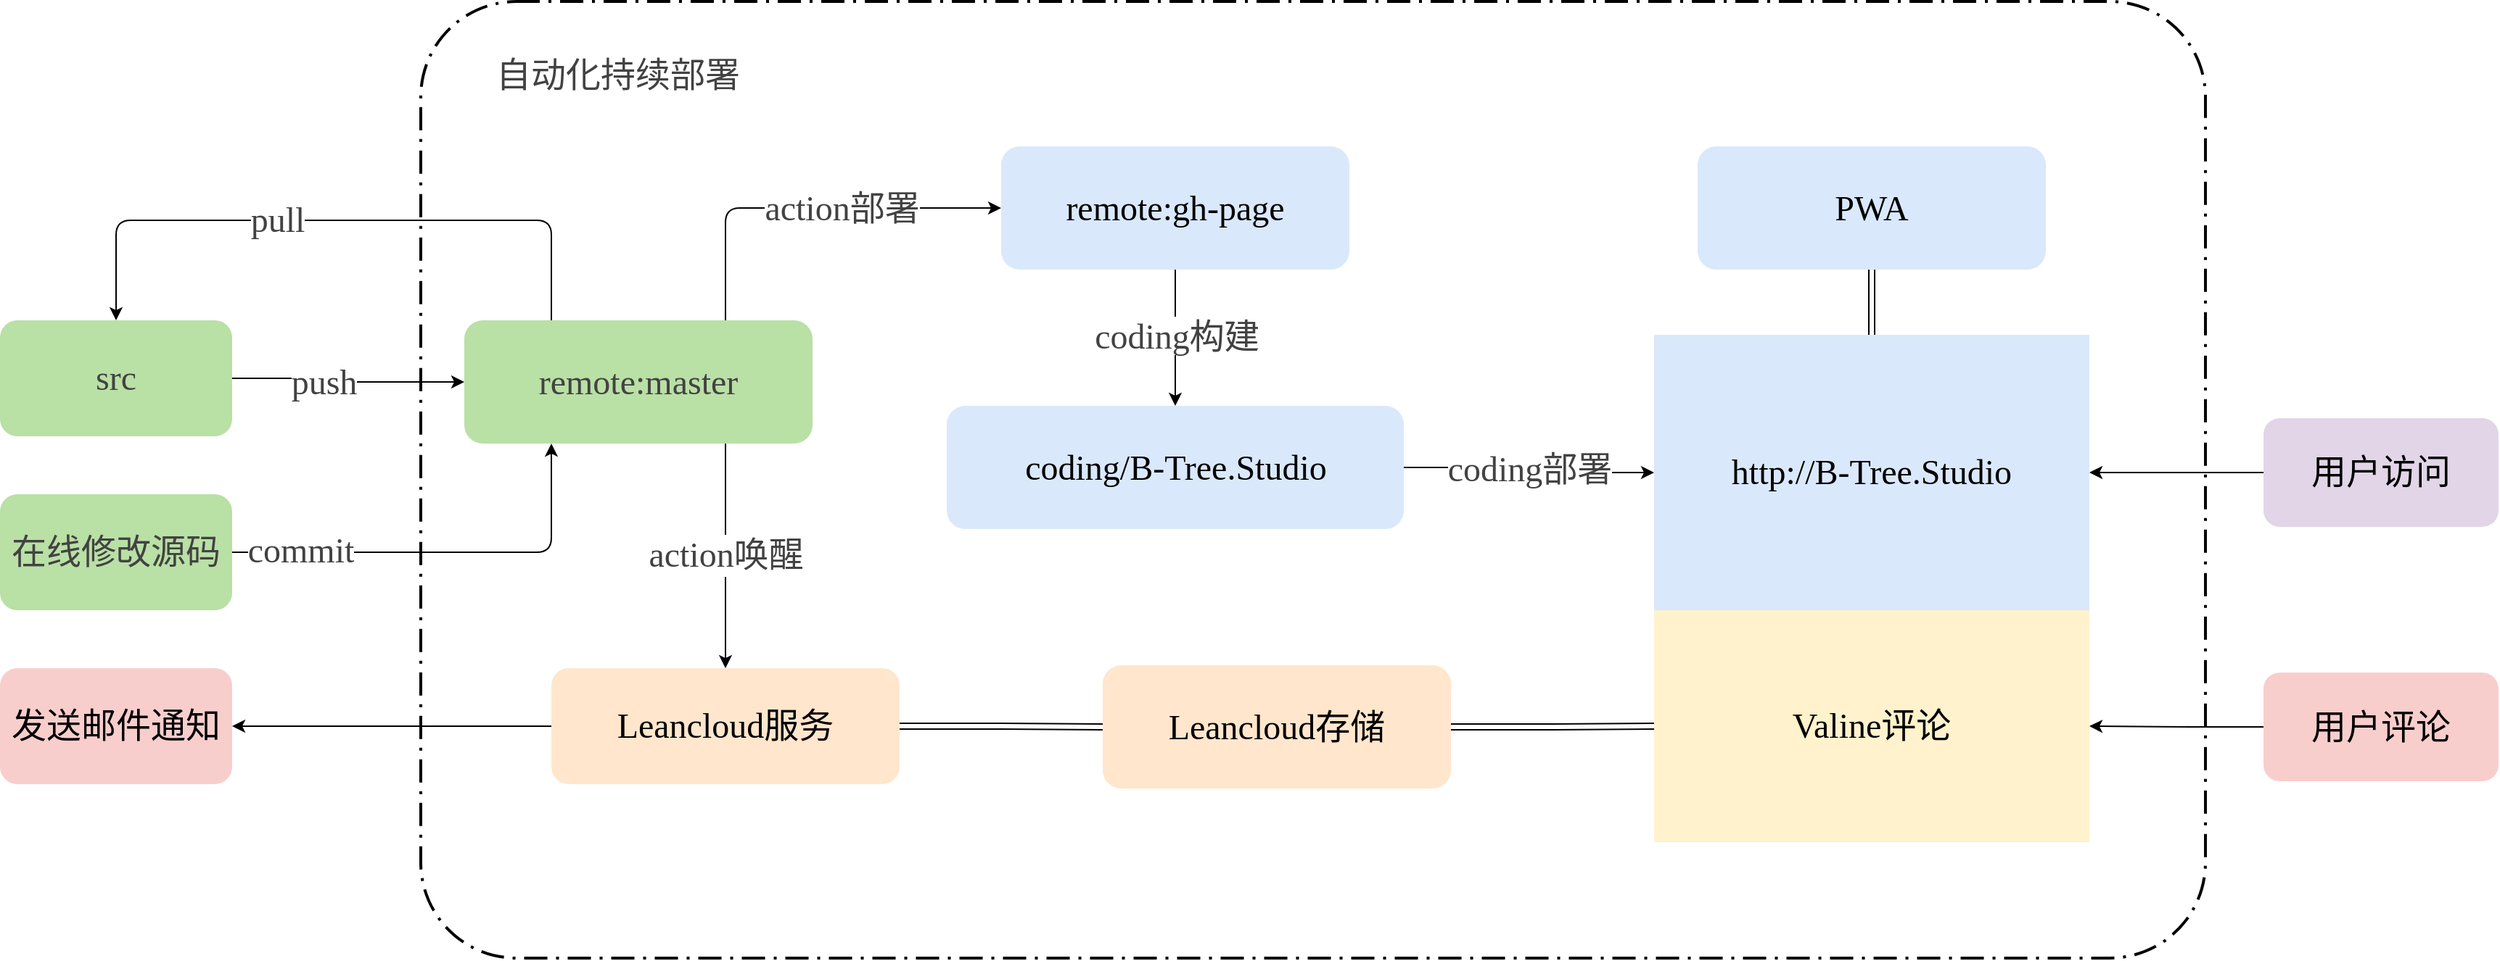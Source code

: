 <mxfile version="12.2.4" pages="1"><diagram id="kp90Vj-3qUzmA1Y5BRlU" name="第 1 页"><mxGraphModel dx="310" dy="990" grid="1" gridSize="10" guides="1" tooltips="1" connect="1" arrows="1" fold="1" page="1" pageScale="1" pageWidth="980" pageHeight="690" math="0" shadow="0"><root><mxCell id="0"/><mxCell id="1" parent="0"/><mxCell id="23" value="自动化持续部署" style="rounded=1;arcSize=10;dashed=1;strokeColor=#000000;fillColor=none;gradientColor=none;dashPattern=8 3 1 3;strokeWidth=2;glass=0;comic=0;fontFamily=PingFang SC;fontSize=24;fontColor=#424242;html=1;align=left;verticalAlign=top;spacingTop=30;spacingLeft=50;" parent="1" vertex="1"><mxGeometry x="370" y="-20" width="1230" height="660" as="geometry"/></mxCell><mxCell id="8" value="" style="edgeStyle=orthogonalEdgeStyle;rounded=0;orthogonalLoop=1;jettySize=auto;html=1;fontFamily=PingFang SC;fontSize=24;fontColor=#424242;" parent="1" source="2" target="7" edge="1"><mxGeometry relative="1" as="geometry"/></mxCell><mxCell id="10" value="push" style="text;html=1;resizable=0;points=[];align=center;verticalAlign=middle;labelBackgroundColor=#ffffff;fontSize=24;fontFamily=PingFang SC;fontColor=#424242;" parent="8" vertex="1" connectable="0"><mxGeometry x="0.02" y="-1" relative="1" as="geometry"><mxPoint x="-18" y="-1" as="offset"/></mxGeometry></mxCell><mxCell id="2" value="src" style="rounded=1;whiteSpace=wrap;html=1;fillColor=#B9E0A5;strokeColor=none;comic=0;glass=0;fontFamily=PingFang SC;fontSize=24;labelBackgroundColor=none;labelBorderColor=none;fontColor=#424242;" parent="1" vertex="1"><mxGeometry x="80" y="200" width="160" height="80" as="geometry"/></mxCell><mxCell id="15" value="" style="edgeStyle=orthogonalEdgeStyle;rounded=1;orthogonalLoop=1;jettySize=auto;html=1;fontFamily=PingFang SC;fontSize=24;fontColor=#424242;entryX=0;entryY=0.5;entryDx=0;entryDy=0;exitX=0.75;exitY=0;exitDx=0;exitDy=0;" parent="1" source="7" target="14" edge="1"><mxGeometry relative="1" as="geometry"/></mxCell><mxCell id="16" value="action部署" style="text;html=1;resizable=0;points=[];align=center;verticalAlign=middle;labelBackgroundColor=#ffffff;fontSize=24;fontFamily=PingFang SC;fontColor=#424242;" parent="15" vertex="1" connectable="0"><mxGeometry x="-0.057" y="-2" relative="1" as="geometry"><mxPoint x="31" y="-2" as="offset"/></mxGeometry></mxCell><mxCell id="19" value="" style="edgeStyle=orthogonalEdgeStyle;rounded=1;orthogonalLoop=1;jettySize=auto;html=1;entryX=0.5;entryY=0;entryDx=0;entryDy=0;fontFamily=PingFang SC;fontSize=24;fontColor=#424242;exitX=0.25;exitY=0;exitDx=0;exitDy=0;" parent="1" source="7" target="2" edge="1"><mxGeometry relative="1" as="geometry"><mxPoint x="300" y="150" as="sourcePoint"/><Array as="points"><mxPoint x="460" y="131"/><mxPoint x="160" y="131"/></Array></mxGeometry></mxCell><mxCell id="20" value="pull" style="text;html=1;resizable=0;points=[];align=center;verticalAlign=middle;labelBackgroundColor=#ffffff;fontSize=24;fontFamily=PingFang SC;fontColor=#424242;" parent="19" vertex="1" connectable="0"><mxGeometry x="0.043" relative="1" as="geometry"><mxPoint x="-30" y="-0.5" as="offset"/></mxGeometry></mxCell><mxCell id="44" style="edgeStyle=orthogonalEdgeStyle;rounded=1;orthogonalLoop=1;jettySize=auto;html=1;exitX=0.75;exitY=1;exitDx=0;exitDy=0;entryX=0.5;entryY=0;entryDx=0;entryDy=0;fontFamily=PingFang SC;fontSize=24;fontColor=#424242;" parent="1" source="7" target="38" edge="1"><mxGeometry relative="1" as="geometry"/></mxCell><mxCell id="45" value="action唤醒" style="text;html=1;resizable=0;points=[];align=center;verticalAlign=middle;labelBackgroundColor=#ffffff;fontSize=24;fontFamily=PingFang SC;fontColor=#424242;" parent="44" vertex="1" connectable="0"><mxGeometry x="0.58" y="1" relative="1" as="geometry"><mxPoint x="-1.5" y="-45.5" as="offset"/></mxGeometry></mxCell><mxCell id="7" value="remote:master" style="rounded=1;whiteSpace=wrap;html=1;fillColor=#B9E0A5;strokeColor=none;comic=0;glass=0;fontFamily=PingFang SC;fontSize=24;labelBackgroundColor=none;labelBorderColor=none;fontColor=#424242;" parent="1" vertex="1"><mxGeometry x="400" y="200" width="240" height="85" as="geometry"/></mxCell><mxCell id="33" value="" style="edgeStyle=orthogonalEdgeStyle;rounded=0;orthogonalLoop=1;jettySize=auto;html=1;fontFamily=PingFang SC;fontSize=24;fontColor=#424242;" parent="1" source="14" target="32" edge="1"><mxGeometry relative="1" as="geometry"/></mxCell><mxCell id="34" value="coding构建" style="text;resizable=0;points=[];align=center;verticalAlign=middle;labelBackgroundColor=#ffffff;fontSize=24;fontFamily=PingFang SC;fontColor=#424242;" parent="33" vertex="1" connectable="0"><mxGeometry x="-0.067" y="1" relative="1" as="geometry"><mxPoint y="-1" as="offset"/></mxGeometry></mxCell><mxCell id="14" value="remote:gh-page" style="rounded=1;whiteSpace=wrap;html=1;fillColor=#dae8fc;strokeColor=none;comic=0;glass=0;fontFamily=PingFang SC;fontSize=24;labelBackgroundColor=none;labelBorderColor=none;" parent="1" vertex="1"><mxGeometry x="770" y="80" width="240" height="85" as="geometry"/></mxCell><mxCell id="72" style="edgeStyle=orthogonalEdgeStyle;rounded=1;orthogonalLoop=1;jettySize=auto;html=1;exitX=0;exitY=0.5;exitDx=0;exitDy=0;entryX=1;entryY=0.5;entryDx=0;entryDy=0;startArrow=none;startFill=0;fontFamily=PingFang SC;fontSize=24;fontColor=#424242;" parent="1" source="38" target="61" edge="1"><mxGeometry relative="1" as="geometry"/></mxCell><mxCell id="75" style="edgeStyle=orthogonalEdgeStyle;rounded=1;orthogonalLoop=1;jettySize=auto;html=1;exitX=1;exitY=0.5;exitDx=0;exitDy=0;entryX=0;entryY=0.5;entryDx=0;entryDy=0;startArrow=none;startFill=0;fontFamily=PingFang SC;fontSize=24;fontColor=#424242;shape=link;" parent="1" source="38" target="47" edge="1"><mxGeometry relative="1" as="geometry"/></mxCell><mxCell id="38" value="Leancloud服务" style="rounded=1;whiteSpace=wrap;html=1;fillColor=#ffe6cc;strokeColor=none;comic=0;glass=0;fontFamily=PingFang SC;fontSize=24;labelBackgroundColor=none;labelBorderColor=none;" parent="1" vertex="1"><mxGeometry x="460" y="440" width="240" height="80" as="geometry"/></mxCell><mxCell id="61" value="发送邮件通知" style="rounded=1;whiteSpace=wrap;html=1;fillColor=#f8cecc;strokeColor=none;comic=0;glass=0;fontFamily=PingFang SC;fontSize=24;labelBackgroundColor=none;labelBorderColor=none;" parent="1" vertex="1"><mxGeometry x="80" y="440" width="160" height="80" as="geometry"/></mxCell><mxCell id="53" style="edgeStyle=orthogonalEdgeStyle;rounded=0;orthogonalLoop=1;jettySize=auto;html=1;exitX=1;exitY=0.5;exitDx=0;exitDy=0;entryX=0;entryY=0.5;entryDx=0;entryDy=0;fontFamily=PingFang SC;fontSize=24;fontColor=#424242;startArrow=classic;startFill=1;shape=link;" parent="1" source="47" target="46" edge="1"><mxGeometry relative="1" as="geometry"/></mxCell><mxCell id="47" value="Leancloud存储" style="rounded=1;whiteSpace=wrap;html=1;fillColor=#ffe6cc;strokeColor=none;comic=0;glass=0;fontFamily=PingFang SC;fontSize=24;labelBackgroundColor=none;labelBorderColor=none;" parent="1" vertex="1"><mxGeometry x="840" y="438" width="240" height="85" as="geometry"/></mxCell><mxCell id="36" value="coding部署" style="edgeStyle=orthogonalEdgeStyle;rounded=0;orthogonalLoop=1;jettySize=auto;html=1;fontFamily=PingFang SC;fontSize=24;fontColor=#424242;" parent="1" source="32" target="35" edge="1"><mxGeometry relative="1" as="geometry"/></mxCell><mxCell id="32" value="coding/B-Tree.Studio" style="rounded=1;whiteSpace=wrap;html=1;fillColor=#dae8fc;strokeColor=none;comic=0;glass=0;fontFamily=PingFang SC;fontSize=24;labelBackgroundColor=none;labelBorderColor=none;" parent="1" vertex="1"><mxGeometry x="732.5" y="259" width="315" height="85" as="geometry"/></mxCell><mxCell id="35" value="http://B-Tree.Studio" style="rounded=0;whiteSpace=wrap;html=1;fillColor=#dae8fc;strokeColor=none;comic=0;glass=0;fontFamily=PingFang SC;fontSize=24;labelBackgroundColor=none;labelBorderColor=none;" parent="1" vertex="1"><mxGeometry x="1220" y="210" width="300" height="190" as="geometry"/></mxCell><mxCell id="28" style="edgeStyle=orthogonalEdgeStyle;rounded=1;orthogonalLoop=1;jettySize=auto;html=1;exitX=1;exitY=0.5;exitDx=0;exitDy=0;entryX=0.25;entryY=1;entryDx=0;entryDy=0;fontFamily=PingFang SC;fontSize=24;fontColor=#424242;" parent="1" source="27" target="7" edge="1"><mxGeometry relative="1" as="geometry"/></mxCell><mxCell id="29" value="commit" style="text;html=1;resizable=0;points=[];align=center;verticalAlign=middle;labelBackgroundColor=#ffffff;fontSize=24;fontFamily=PingFang SC;fontColor=#424242;" parent="28" vertex="1" connectable="0"><mxGeometry x="-0.712" relative="1" as="geometry"><mxPoint x="4.5" y="-1" as="offset"/></mxGeometry></mxCell><mxCell id="27" value="在线修改源码" style="rounded=1;whiteSpace=wrap;html=1;fillColor=#B9E0A5;strokeColor=none;comic=0;glass=0;fontFamily=PingFang SC;fontSize=24;labelBackgroundColor=none;labelBorderColor=none;fontColor=#424242;" parent="1" vertex="1"><mxGeometry x="80" y="320" width="160" height="80" as="geometry"/></mxCell><mxCell id="46" value="Valine评论" style="rounded=0;whiteSpace=wrap;html=1;fillColor=#fff2cc;strokeColor=none;comic=0;glass=0;fontFamily=PingFang SC;fontSize=24;labelBackgroundColor=none;labelBorderColor=none;" parent="1" vertex="1"><mxGeometry x="1220" y="400" width="300" height="160" as="geometry"/></mxCell><mxCell id="59" style="edgeStyle=orthogonalEdgeStyle;rounded=1;orthogonalLoop=1;jettySize=auto;html=1;exitX=0;exitY=0.5;exitDx=0;exitDy=0;startArrow=none;startFill=0;fontFamily=PingFang SC;fontSize=24;fontColor=#424242;" parent="1" source="57" target="46" edge="1"><mxGeometry relative="1" as="geometry"/></mxCell><mxCell id="57" value="用户评论" style="rounded=1;whiteSpace=wrap;html=1;fillColor=#f8cecc;strokeColor=none;comic=0;glass=0;fontFamily=PingFang SC;fontSize=24;labelBackgroundColor=none;labelBorderColor=none;" parent="1" vertex="1"><mxGeometry x="1640" y="443" width="162" height="75" as="geometry"/></mxCell><mxCell id="70" style="edgeStyle=orthogonalEdgeStyle;rounded=1;orthogonalLoop=1;jettySize=auto;html=1;exitX=0;exitY=0.5;exitDx=0;exitDy=0;startArrow=none;startFill=0;fontFamily=PingFang SC;fontSize=24;fontColor=#424242;" parent="1" source="67" target="35" edge="1"><mxGeometry relative="1" as="geometry"/></mxCell><mxCell id="67" value="用户访问" style="rounded=1;whiteSpace=wrap;html=1;fillColor=#e1d5e7;strokeColor=none;comic=0;glass=0;fontFamily=PingFang SC;fontSize=24;labelBackgroundColor=none;labelBorderColor=none;" parent="1" vertex="1"><mxGeometry x="1640" y="267.5" width="162" height="75" as="geometry"/></mxCell><mxCell id="82" style="edgeStyle=orthogonalEdgeStyle;shape=link;rounded=1;orthogonalLoop=1;jettySize=auto;html=1;exitX=0.5;exitY=1;exitDx=0;exitDy=0;entryX=0.5;entryY=0;entryDx=0;entryDy=0;startArrow=none;startFill=0;fontFamily=PingFang SC;fontSize=24;fontColor=#424242;" parent="1" source="81" target="35" edge="1"><mxGeometry relative="1" as="geometry"/></mxCell><mxCell id="81" value="PWA" style="rounded=1;whiteSpace=wrap;html=1;fillColor=#dae8fc;strokeColor=none;comic=0;glass=0;fontFamily=PingFang SC;fontSize=24;labelBackgroundColor=none;labelBorderColor=none;" parent="1" vertex="1"><mxGeometry x="1250" y="80" width="240" height="85" as="geometry"/></mxCell></root></mxGraphModel></diagram></mxfile>